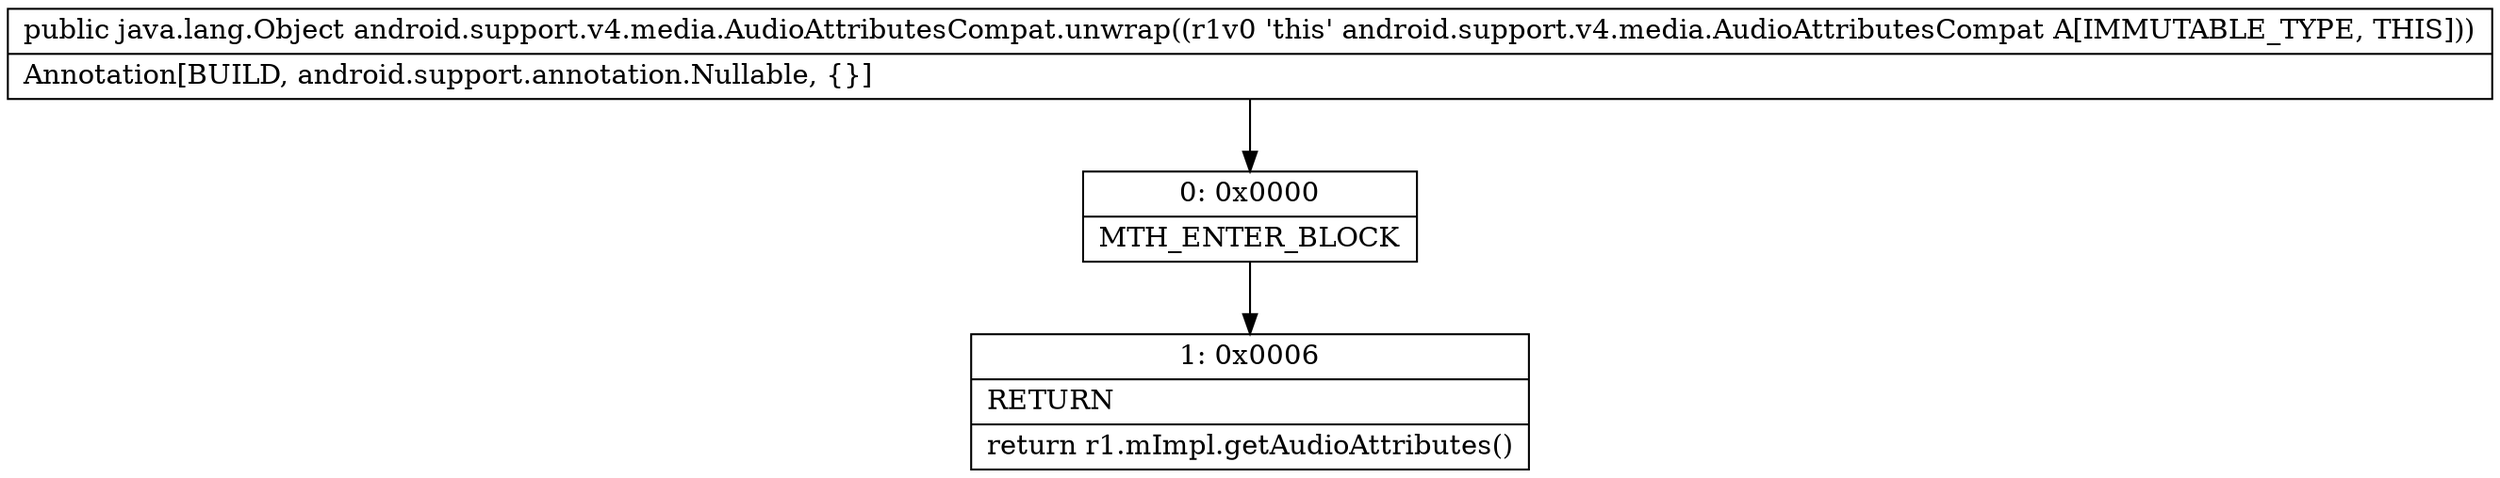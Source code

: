 digraph "CFG forandroid.support.v4.media.AudioAttributesCompat.unwrap()Ljava\/lang\/Object;" {
Node_0 [shape=record,label="{0\:\ 0x0000|MTH_ENTER_BLOCK\l}"];
Node_1 [shape=record,label="{1\:\ 0x0006|RETURN\l|return r1.mImpl.getAudioAttributes()\l}"];
MethodNode[shape=record,label="{public java.lang.Object android.support.v4.media.AudioAttributesCompat.unwrap((r1v0 'this' android.support.v4.media.AudioAttributesCompat A[IMMUTABLE_TYPE, THIS]))  | Annotation[BUILD, android.support.annotation.Nullable, \{\}]\l}"];
MethodNode -> Node_0;
Node_0 -> Node_1;
}

